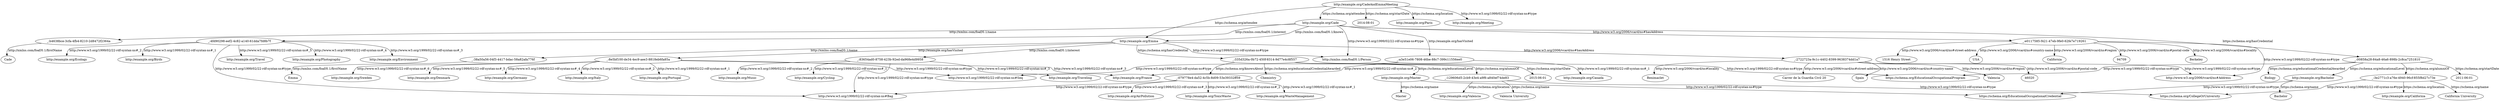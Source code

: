 digraph RDF {
  "_:b4638bce-3cfa-4fb4-8210-2d8472f2364a" -> "Cade" [label="http://xmlns.com/foaf/0.1/firstName"];
  "_:079778e4-da52-4c5b-8d09-53e39332ff59" -> "http://example.org/AirPollution" [label="http://www.w3.org/1999/02/22-rdf-syntax-ns#_3"];
  "_:079778e4-da52-4c5b-8d09-53e39332ff59" -> "http://example.org/ToxicWaste" [label="http://www.w3.org/1999/02/22-rdf-syntax-ns#_2"];
  "_:079778e4-da52-4c5b-8d09-53e39332ff59" -> "http://example.org/WasteManagement" [label="http://www.w3.org/1999/02/22-rdf-syntax-ns#_1"];
  "_:079778e4-da52-4c5b-8d09-53e39332ff59" -> "http://www.w3.org/1999/02/22-rdf-syntax-ns#Bag" [label="http://www.w3.org/1999/02/22-rdf-syntax-ns#type"];
  "_:4fd90298-eef2-4c82-a140-61dda7fd8b7f" -> "http://example.org/Travel" [label="http://www.w3.org/1999/02/22-rdf-syntax-ns#_5"];
  "_:4fd90298-eef2-4c82-a140-61dda7fd8b7f" -> "http://example.org/Photography" [label="http://www.w3.org/1999/02/22-rdf-syntax-ns#_4"];
  "_:4fd90298-eef2-4c82-a140-61dda7fd8b7f" -> "http://example.org/Environment" [label="http://www.w3.org/1999/02/22-rdf-syntax-ns#_3"];
  "_:4fd90298-eef2-4c82-a140-61dda7fd8b7f" -> "http://example.org/Ecology" [label="http://www.w3.org/1999/02/22-rdf-syntax-ns#_2"];
  "_:4fd90298-eef2-4c82-a140-61dda7fd8b7f" -> "http://example.org/Birds" [label="http://www.w3.org/1999/02/22-rdf-syntax-ns#_1"];
  "_:4fd90298-eef2-4c82-a140-61dda7fd8b7f" -> "http://www.w3.org/1999/02/22-rdf-syntax-ns#Bag" [label="http://www.w3.org/1999/02/22-rdf-syntax-ns#type"];
  "_:3e2771c3-a76e-4940-96cf-855f8d27c73e" -> "http://example.org/California" [label="https://schema.org/location"];
  "_:3e2771c3-a76e-4940-96cf-855f8d27c73e" -> "California University" [label="https://schema.org/name"];
  "_:3e2771c3-a76e-4940-96cf-855f8d27c73e" -> "https://schema.org/CollegeOrUniversity" [label="http://www.w3.org/1999/02/22-rdf-syntax-ns#type"];
  "http://example.org/Emma" -> "_:8e5bf100-de34-4ec9-aee3-8818eb6fa85a" [label="http://example.org/hasVisited"];
  "http://example.org/Emma" -> "_:83654ad0-8758-423b-92ed-da968e4d9958" [label="http://xmlns.com/foaf/0.1/interest"];
  "http://example.org/Emma" -> "_:335d326a-0b72-450f-8314-9d77e4c8f557" [label="https://schema.org/hasCredential"];
  "http://example.org/Emma" -> "_:2722723a-9c1c-4402-8399-9638374dd1a7" [label="http://www.w3.org/2006/vcard/ns#hasAddress"];
  "http://example.org/Emma" -> "_:38a50a56-04f3-4417-bdac-58a82afa776f" [label="http://xmlns.com/foaf/0.1/name"];
  "http://example.org/Emma" -> "http://xmlns.com/foaf/0.1/Person" [label="http://www.w3.org/1999/02/22-rdf-syntax-ns#type"];
  "_:83654ad0-8758-423b-92ed-da968e4d9958" -> "http://example.org/Traveling" [label="http://www.w3.org/1999/02/22-rdf-syntax-ns#_3"];
  "_:83654ad0-8758-423b-92ed-da968e4d9958" -> "http://example.org/Music" [label="http://www.w3.org/1999/02/22-rdf-syntax-ns#_2"];
  "_:83654ad0-8758-423b-92ed-da968e4d9958" -> "http://example.org/Cycling" [label="http://www.w3.org/1999/02/22-rdf-syntax-ns#_1"];
  "_:83654ad0-8758-423b-92ed-da968e4d9958" -> "http://www.w3.org/1999/02/22-rdf-syntax-ns#Bag" [label="http://www.w3.org/1999/02/22-rdf-syntax-ns#type"];
  "http://example.org/Bachelor" -> "Bachelor" [label="https://schema.org/name"];
  "http://example.org/Bachelor" -> "https://schema.org/EducationalOccupationalCredential" [label="http://www.w3.org/1999/02/22-rdf-syntax-ns#type"];
  "_:e0117585-f421-47eb-9fe0-62fe7e719261" -> "USA" [label="http://www.w3.org/2006/vcard/ns#country-name"];
  "_:e0117585-f421-47eb-9fe0-62fe7e719261" -> "California" [label="http://www.w3.org/2006/vcard/ns#region"];
  "_:e0117585-f421-47eb-9fe0-62fe7e719261" -> "94709" [label="http://www.w3.org/2006/vcard/ns#postal-code"];
  "_:e0117585-f421-47eb-9fe0-62fe7e719261" -> "Berkeley" [label="http://www.w3.org/2006/vcard/ns#locality"];
  "_:e0117585-f421-47eb-9fe0-62fe7e719261" -> "1516 Henry Street" [label="http://www.w3.org/2006/vcard/ns#street-address"];
  "_:e0117585-f421-47eb-9fe0-62fe7e719261" -> "http://www.w3.org/2006/vcard/ns#Address" [label="http://www.w3.org/1999/02/22-rdf-syntax-ns#type"];
  "_:00858a28-84a8-46a6-898b-2c8ca7251810" -> "_:3e2771c3-a76e-4940-96cf-855f8d27c73e" [label="https://schema.org/alumniOf"];
  "_:00858a28-84a8-46a6-898b-2c8ca7251810" -> "2011-06-01" [label="https://schema.org/startDate"];
  "_:00858a28-84a8-46a6-898b-2c8ca7251810" -> "http://example.org/Bachelor" [label="https://schema.org/educationalLevel"];
  "_:00858a28-84a8-46a6-898b-2c8ca7251810" -> "Biology" [label="https://schema.org/educationalCredentialAwarded"];
  "_:00858a28-84a8-46a6-898b-2c8ca7251810" -> "https://schema.org/EducationalOccupationalProgram" [label="http://www.w3.org/1999/02/22-rdf-syntax-ns#type"];
  "_:129606d5-2cb9-43e4-a9f6-a840ef74de83" -> "http://example.org/Valencia" [label="https://schema.org/location"];
  "_:129606d5-2cb9-43e4-a9f6-a840ef74de83" -> "Valencia University" [label="https://schema.org/name"];
  "_:129606d5-2cb9-43e4-a9f6-a840ef74de83" -> "https://schema.org/CollegeOrUniversity" [label="http://www.w3.org/1999/02/22-rdf-syntax-ns#type"];
  "http://example.org/CadeAndEmmaMeeting" -> "http://example.org/Emma" [label="https://schema.org/attendee"];
  "http://example.org/CadeAndEmmaMeeting" -> "http://example.org/Cade" [label="https://schema.org/attendee"];
  "http://example.org/CadeAndEmmaMeeting" -> "2014-08-01" [label="https://schema.org/startDate"];
  "http://example.org/CadeAndEmmaMeeting" -> "http://example.org/Paris" [label="https://schema.org/location"];
  "http://example.org/CadeAndEmmaMeeting" -> "http://example.org/Meeting" [label="http://www.w3.org/1999/02/22-rdf-syntax-ns#type"];
  "_:335d326a-0b72-450f-8314-9d77e4c8f557" -> "_:079778e4-da52-4c5b-8d09-53e39332ff59" [label="https://schema.org/knowsAbout"];
  "_:335d326a-0b72-450f-8314-9d77e4c8f557" -> "_:129606d5-2cb9-43e4-a9f6-a840ef74de83" [label="https://schema.org/alumniOf"];
  "_:335d326a-0b72-450f-8314-9d77e4c8f557" -> "2015-06-01" [label="https://schema.org/startDate"];
  "_:335d326a-0b72-450f-8314-9d77e4c8f557" -> "http://example.org/Master" [label="https://schema.org/educationalLevel"];
  "_:335d326a-0b72-450f-8314-9d77e4c8f557" -> "Chemistry" [label="https://schema.org/educationalCredentialAwarded"];
  "_:335d326a-0b72-450f-8314-9d77e4c8f557" -> "https://schema.org/EducationalOccupationalProgram" [label="http://www.w3.org/1999/02/22-rdf-syntax-ns#type"];
  "_:2722723a-9c1c-4402-8399-9638374dd1a7" -> "Spain" [label="http://www.w3.org/2006/vcard/ns#country-name"];
  "_:2722723a-9c1c-4402-8399-9638374dd1a7" -> "Valencia" [label="http://www.w3.org/2006/vcard/ns#region"];
  "_:2722723a-9c1c-4402-8399-9638374dd1a7" -> "46020" [label="http://www.w3.org/2006/vcard/ns#postal-code"];
  "_:2722723a-9c1c-4402-8399-9638374dd1a7" -> "Benimaclet" [label="http://www.w3.org/2006/vcard/ns#locality"];
  "_:2722723a-9c1c-4402-8399-9638374dd1a7" -> "Carrer de la Guardia Civil 20" [label="http://www.w3.org/2006/vcard/ns#street-address"];
  "_:2722723a-9c1c-4402-8399-9638374dd1a7" -> "http://www.w3.org/2006/vcard/ns#Address" [label="http://www.w3.org/1999/02/22-rdf-syntax-ns#type"];
  "_:38a50a56-04f3-4417-bdac-58a82afa776f" -> "Emma" [label="http://xmlns.com/foaf/0.1/firstName"];
  "_:8e5bf100-de34-4ec9-aee3-8818eb6fa85a" -> "http://example.org/Sweden" [label="http://www.w3.org/1999/02/22-rdf-syntax-ns#_6"];
  "_:8e5bf100-de34-4ec9-aee3-8818eb6fa85a" -> "http://example.org/Denmark" [label="http://www.w3.org/1999/02/22-rdf-syntax-ns#_5"];
  "_:8e5bf100-de34-4ec9-aee3-8818eb6fa85a" -> "http://example.org/Germany" [label="http://www.w3.org/1999/02/22-rdf-syntax-ns#_4"];
  "_:8e5bf100-de34-4ec9-aee3-8818eb6fa85a" -> "http://example.org/France" [label="http://www.w3.org/1999/02/22-rdf-syntax-ns#_3"];
  "_:8e5bf100-de34-4ec9-aee3-8818eb6fa85a" -> "http://example.org/Italy" [label="http://www.w3.org/1999/02/22-rdf-syntax-ns#_2"];
  "_:8e5bf100-de34-4ec9-aee3-8818eb6fa85a" -> "http://example.org/Portugal" [label="http://www.w3.org/1999/02/22-rdf-syntax-ns#_1"];
  "_:8e5bf100-de34-4ec9-aee3-8818eb6fa85a" -> "http://www.w3.org/1999/02/22-rdf-syntax-ns#Seq" [label="http://www.w3.org/1999/02/22-rdf-syntax-ns#type"];
  "http://example.org/Cade" -> "http://example.org/Emma" [label="http://xmlns.com/foaf/0.1/knows"];
  "http://example.org/Cade" -> "_:a3e51e06-7808-46be-88c7-399c11556ee0" [label="http://example.org/hasVisited"];
  "http://example.org/Cade" -> "_:4fd90298-eef2-4c82-a140-61dda7fd8b7f" [label="http://xmlns.com/foaf/0.1/interest"];
  "http://example.org/Cade" -> "_:00858a28-84a8-46a6-898b-2c8ca7251810" [label="https://schema.org/hasCredential"];
  "http://example.org/Cade" -> "_:e0117585-f421-47eb-9fe0-62fe7e719261" [label="http://www.w3.org/2006/vcard/ns#hasAddress"];
  "http://example.org/Cade" -> "_:b4638bce-3cfa-4fb4-8210-2d8472f2364a" [label="http://xmlns.com/foaf/0.1/name"];
  "http://example.org/Cade" -> "http://xmlns.com/foaf/0.1/Person" [label="http://www.w3.org/1999/02/22-rdf-syntax-ns#type"];
  "_:a3e51e06-7808-46be-88c7-399c11556ee0" -> "http://example.org/France" [label="http://www.w3.org/1999/02/22-rdf-syntax-ns#_2"];
  "_:a3e51e06-7808-46be-88c7-399c11556ee0" -> "http://example.org/Canada" [label="http://www.w3.org/1999/02/22-rdf-syntax-ns#_1"];
  "_:a3e51e06-7808-46be-88c7-399c11556ee0" -> "http://www.w3.org/1999/02/22-rdf-syntax-ns#Seq" [label="http://www.w3.org/1999/02/22-rdf-syntax-ns#type"];
  "http://example.org/Master" -> "Master" [label="https://schema.org/name"];
  "http://example.org/Master" -> "https://schema.org/EducationalOccupationalCredential" [label="http://www.w3.org/1999/02/22-rdf-syntax-ns#type"];
}